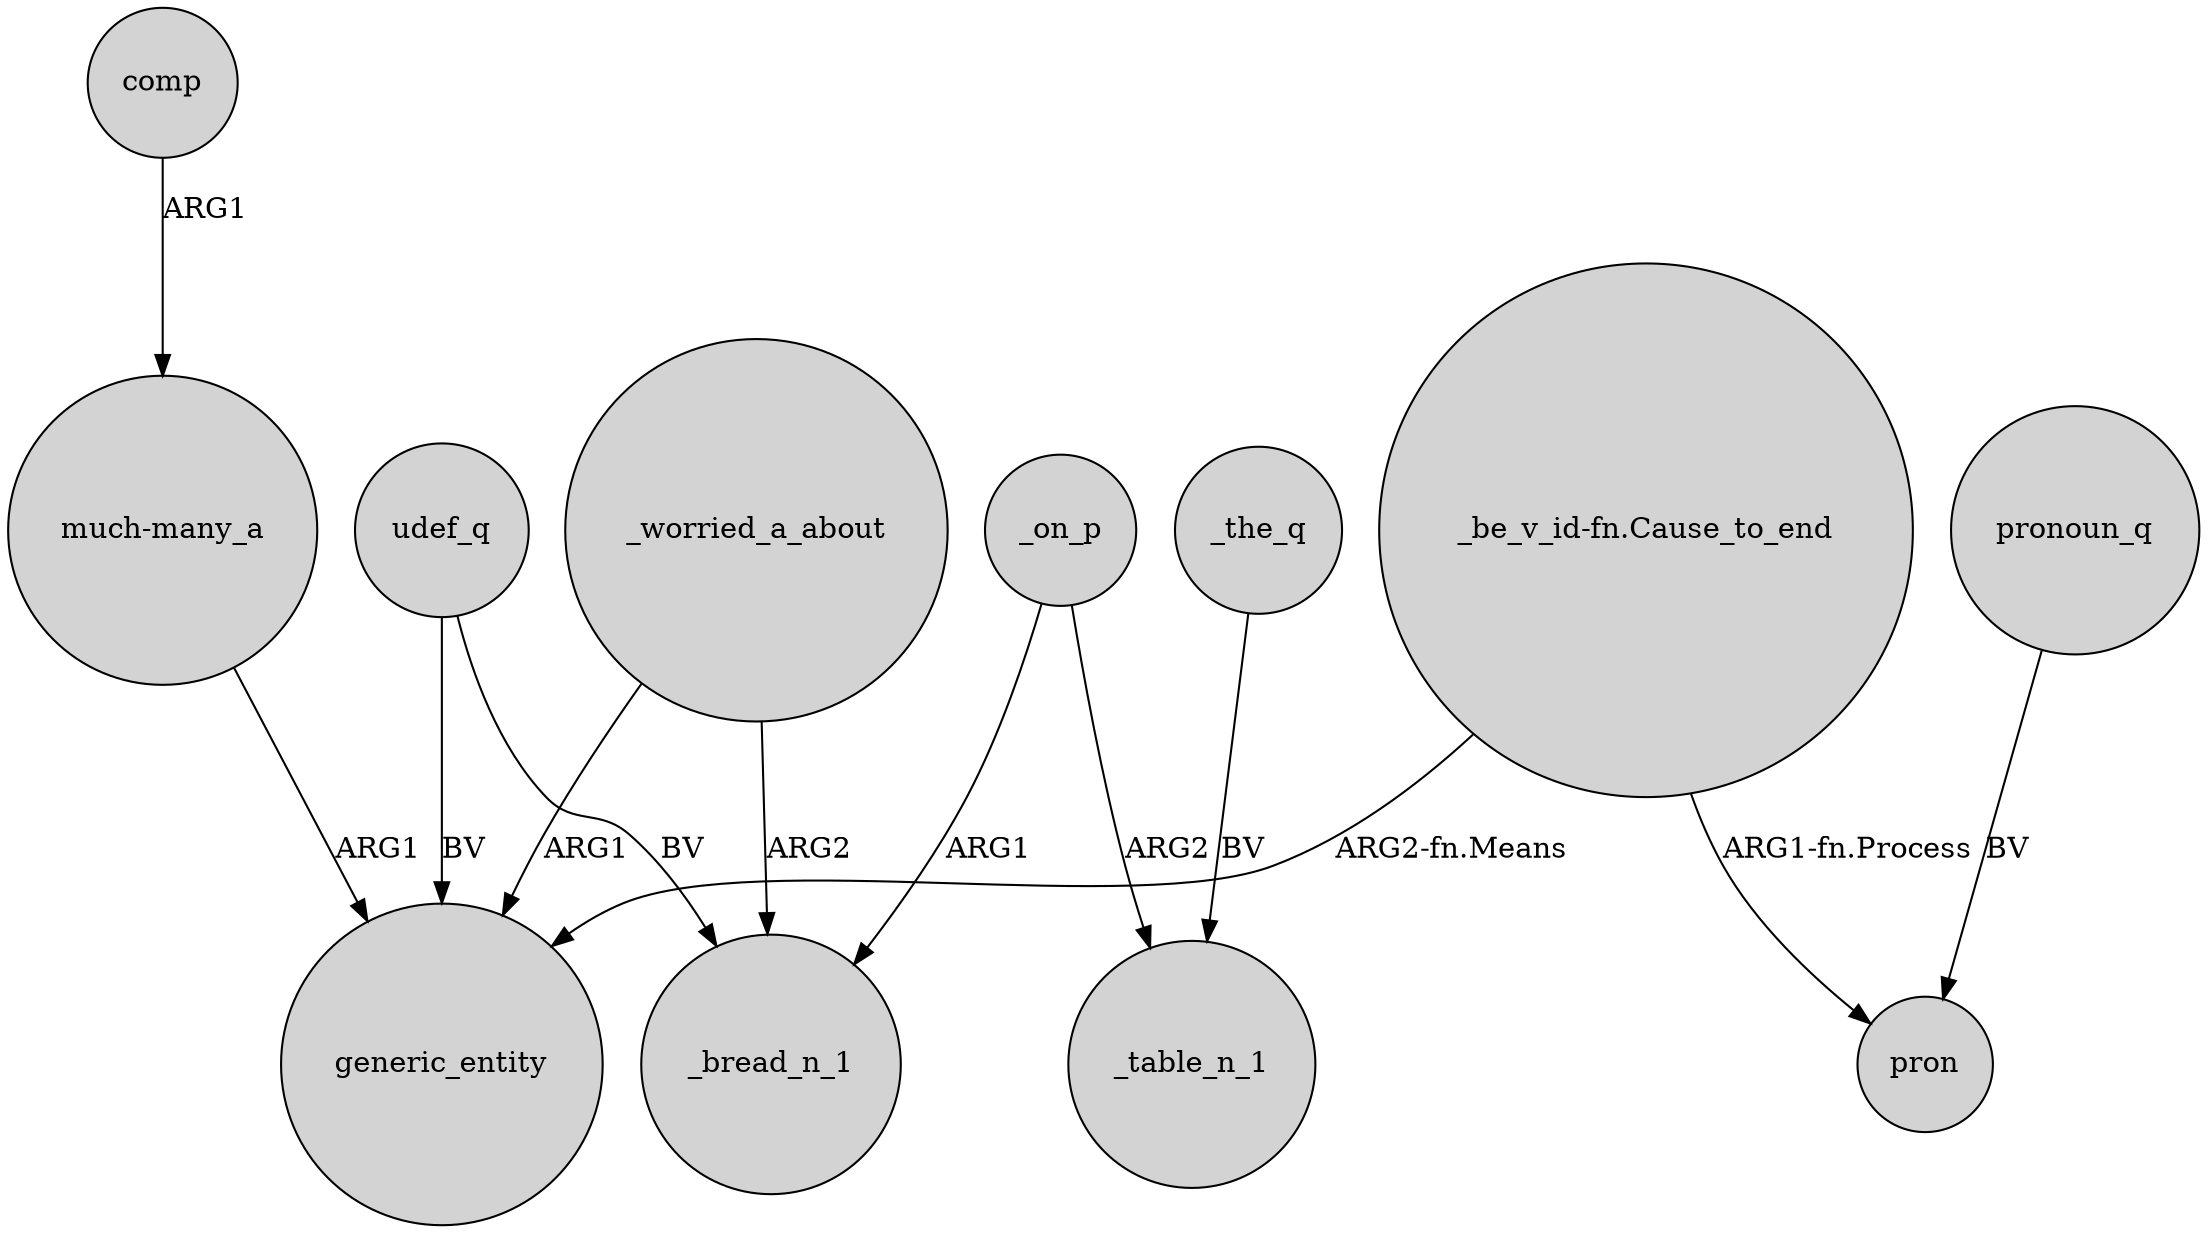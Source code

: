 digraph {
	node [shape=circle style=filled]
	"much-many_a" -> generic_entity [label=ARG1]
	_worried_a_about -> generic_entity [label=ARG1]
	_worried_a_about -> _bread_n_1 [label=ARG2]
	udef_q -> _bread_n_1 [label=BV]
	"_be_v_id-fn.Cause_to_end" -> generic_entity [label="ARG2-fn.Means"]
	_the_q -> _table_n_1 [label=BV]
	_on_p -> _bread_n_1 [label=ARG1]
	udef_q -> generic_entity [label=BV]
	_on_p -> _table_n_1 [label=ARG2]
	pronoun_q -> pron [label=BV]
	"_be_v_id-fn.Cause_to_end" -> pron [label="ARG1-fn.Process"]
	comp -> "much-many_a" [label=ARG1]
}

